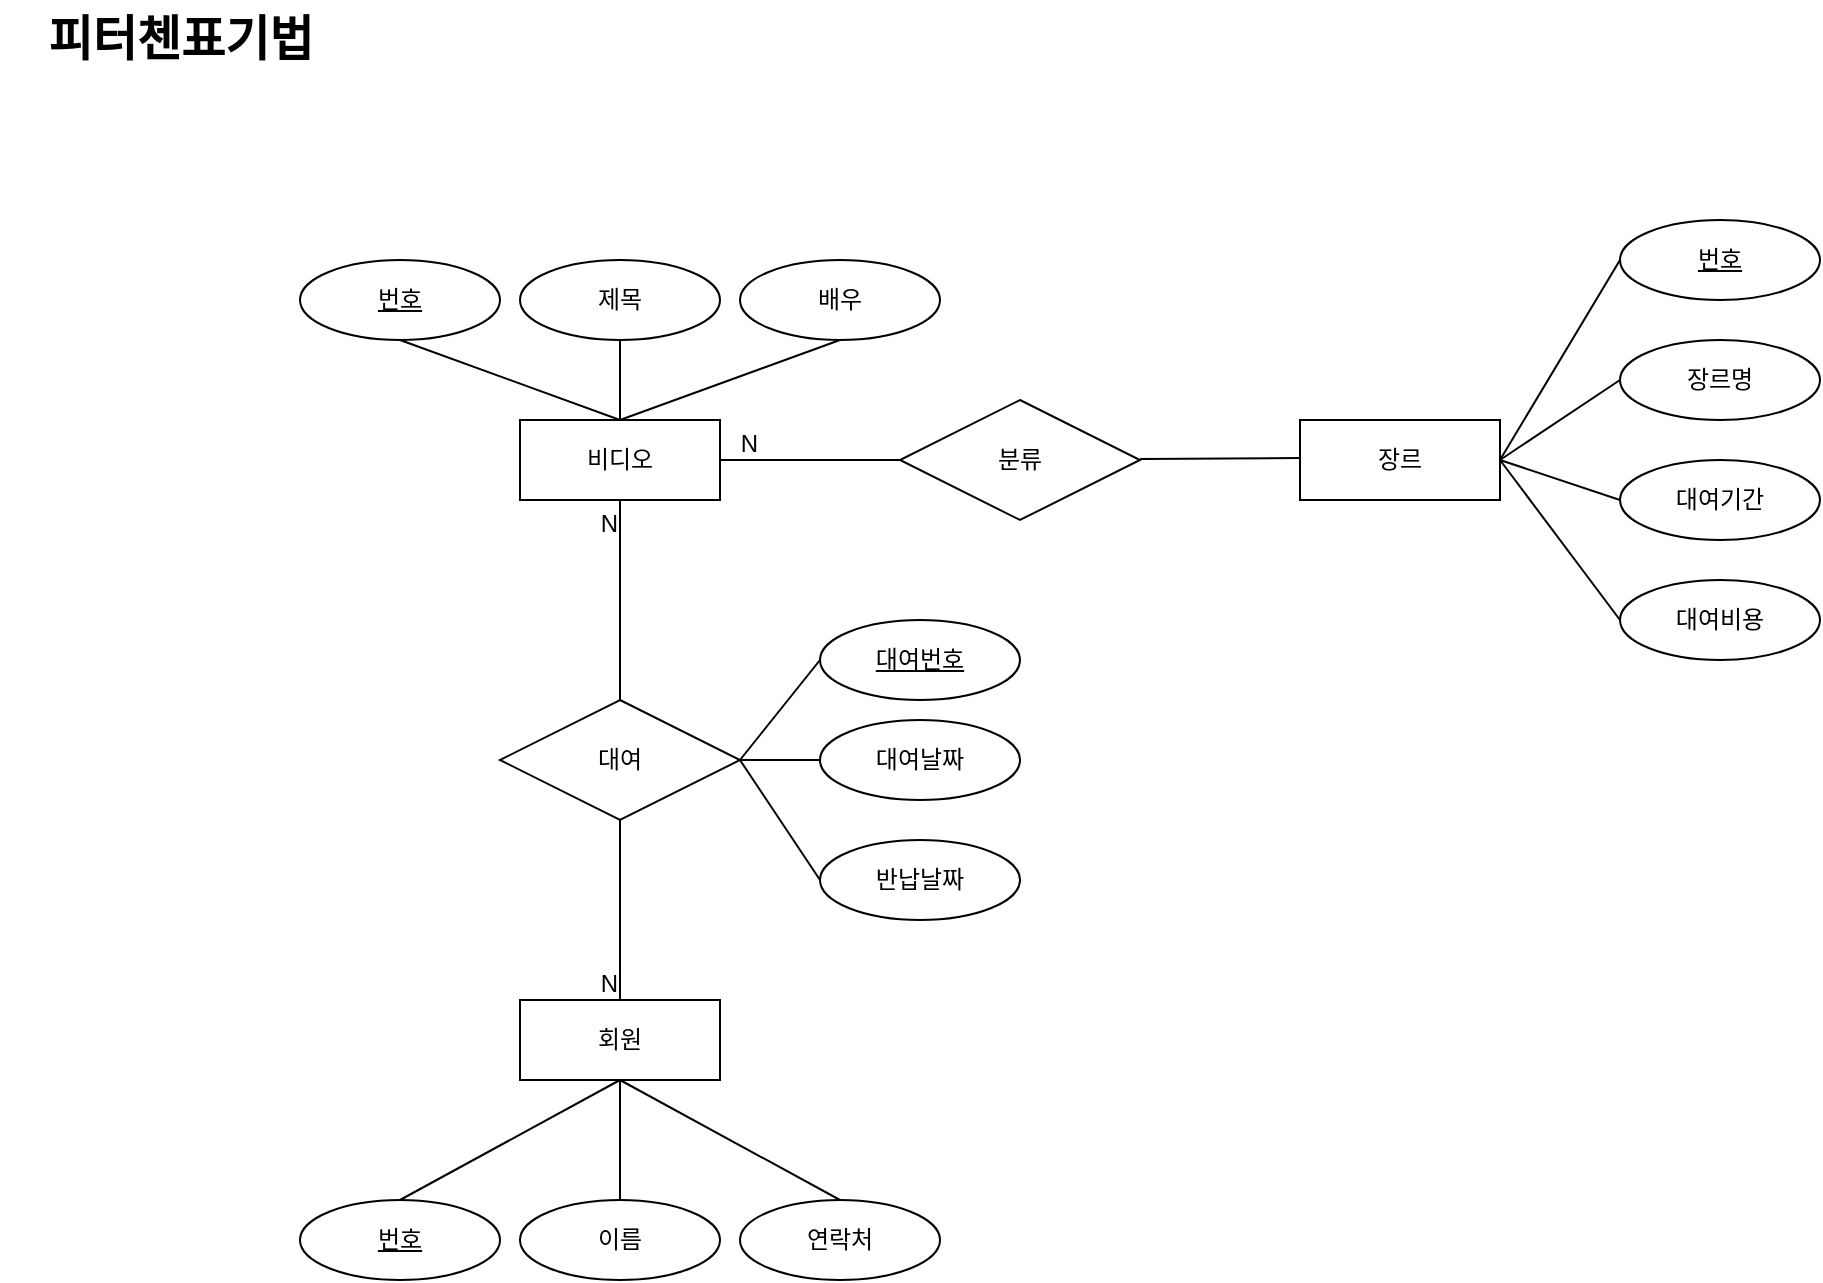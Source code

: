 <mxfile version="23.1.5" type="device">
  <diagram id="R2lEEEUBdFMjLlhIrx00" name="Page-1">
    <mxGraphModel dx="1434" dy="772" grid="1" gridSize="10" guides="1" tooltips="1" connect="1" arrows="1" fold="1" page="1" pageScale="1" pageWidth="3300" pageHeight="4681" math="0" shadow="0" extFonts="Permanent Marker^https://fonts.googleapis.com/css?family=Permanent+Marker">
      <root>
        <mxCell id="0" />
        <mxCell id="1" parent="0" />
        <mxCell id="4Tb94DBb_uJQdIr2pDnC-2" value="장르" style="whiteSpace=wrap;html=1;align=center;" vertex="1" parent="1">
          <mxGeometry x="690" y="250" width="100" height="40" as="geometry" />
        </mxCell>
        <mxCell id="4Tb94DBb_uJQdIr2pDnC-3" value="비디오" style="whiteSpace=wrap;html=1;align=center;" vertex="1" parent="1">
          <mxGeometry x="300" y="250" width="100" height="40" as="geometry" />
        </mxCell>
        <mxCell id="4Tb94DBb_uJQdIr2pDnC-4" value="회원" style="whiteSpace=wrap;html=1;align=center;" vertex="1" parent="1">
          <mxGeometry x="300" y="540" width="100" height="40" as="geometry" />
        </mxCell>
        <mxCell id="4Tb94DBb_uJQdIr2pDnC-6" value="번호" style="ellipse;whiteSpace=wrap;html=1;align=center;fontStyle=4;" vertex="1" parent="1">
          <mxGeometry x="850" y="150" width="100" height="40" as="geometry" />
        </mxCell>
        <mxCell id="4Tb94DBb_uJQdIr2pDnC-8" value="대여비용" style="ellipse;whiteSpace=wrap;html=1;align=center;" vertex="1" parent="1">
          <mxGeometry x="850" y="330" width="100" height="40" as="geometry" />
        </mxCell>
        <mxCell id="4Tb94DBb_uJQdIr2pDnC-9" value="대여기간" style="ellipse;whiteSpace=wrap;html=1;align=center;" vertex="1" parent="1">
          <mxGeometry x="850" y="270" width="100" height="40" as="geometry" />
        </mxCell>
        <mxCell id="4Tb94DBb_uJQdIr2pDnC-10" value="장르명" style="ellipse;whiteSpace=wrap;html=1;align=center;" vertex="1" parent="1">
          <mxGeometry x="850" y="210" width="100" height="40" as="geometry" />
        </mxCell>
        <mxCell id="4Tb94DBb_uJQdIr2pDnC-11" value="" style="endArrow=none;html=1;rounded=0;exitX=1;exitY=0.5;exitDx=0;exitDy=0;entryX=0;entryY=0.5;entryDx=0;entryDy=0;" edge="1" parent="1" source="4Tb94DBb_uJQdIr2pDnC-2" target="4Tb94DBb_uJQdIr2pDnC-6">
          <mxGeometry relative="1" as="geometry">
            <mxPoint x="670" y="189.5" as="sourcePoint" />
            <mxPoint x="830" y="189.5" as="targetPoint" />
          </mxGeometry>
        </mxCell>
        <mxCell id="4Tb94DBb_uJQdIr2pDnC-12" value="" style="endArrow=none;html=1;rounded=0;entryX=0;entryY=0.5;entryDx=0;entryDy=0;" edge="1" parent="1" target="4Tb94DBb_uJQdIr2pDnC-10">
          <mxGeometry relative="1" as="geometry">
            <mxPoint x="790" y="270" as="sourcePoint" />
            <mxPoint x="820" y="250" as="targetPoint" />
          </mxGeometry>
        </mxCell>
        <mxCell id="4Tb94DBb_uJQdIr2pDnC-13" value="" style="endArrow=none;html=1;rounded=0;entryX=0;entryY=0.5;entryDx=0;entryDy=0;" edge="1" parent="1" target="4Tb94DBb_uJQdIr2pDnC-9">
          <mxGeometry relative="1" as="geometry">
            <mxPoint x="790" y="270" as="sourcePoint" />
            <mxPoint x="840" y="260" as="targetPoint" />
          </mxGeometry>
        </mxCell>
        <mxCell id="4Tb94DBb_uJQdIr2pDnC-15" value="" style="endArrow=none;html=1;rounded=0;entryX=0;entryY=0.5;entryDx=0;entryDy=0;" edge="1" parent="1" target="4Tb94DBb_uJQdIr2pDnC-8">
          <mxGeometry relative="1" as="geometry">
            <mxPoint x="790" y="270" as="sourcePoint" />
            <mxPoint x="750" y="460" as="targetPoint" />
          </mxGeometry>
        </mxCell>
        <mxCell id="4Tb94DBb_uJQdIr2pDnC-16" value="번호" style="ellipse;whiteSpace=wrap;html=1;align=center;fontStyle=4;" vertex="1" parent="1">
          <mxGeometry x="190" y="170" width="100" height="40" as="geometry" />
        </mxCell>
        <mxCell id="4Tb94DBb_uJQdIr2pDnC-18" value="배우" style="ellipse;whiteSpace=wrap;html=1;align=center;" vertex="1" parent="1">
          <mxGeometry x="410" y="170" width="100" height="40" as="geometry" />
        </mxCell>
        <mxCell id="4Tb94DBb_uJQdIr2pDnC-19" value="제목" style="ellipse;whiteSpace=wrap;html=1;align=center;" vertex="1" parent="1">
          <mxGeometry x="300" y="170" width="100" height="40" as="geometry" />
        </mxCell>
        <mxCell id="4Tb94DBb_uJQdIr2pDnC-20" value="" style="endArrow=none;html=1;rounded=0;exitX=0.5;exitY=0;exitDx=0;exitDy=0;entryX=0.5;entryY=1;entryDx=0;entryDy=0;" edge="1" parent="1" source="4Tb94DBb_uJQdIr2pDnC-3" target="4Tb94DBb_uJQdIr2pDnC-19">
          <mxGeometry relative="1" as="geometry">
            <mxPoint x="480" y="450" as="sourcePoint" />
            <mxPoint x="640" y="450" as="targetPoint" />
          </mxGeometry>
        </mxCell>
        <mxCell id="4Tb94DBb_uJQdIr2pDnC-23" value="" style="endArrow=none;html=1;rounded=0;entryX=0.5;entryY=1;entryDx=0;entryDy=0;" edge="1" parent="1" target="4Tb94DBb_uJQdIr2pDnC-16">
          <mxGeometry relative="1" as="geometry">
            <mxPoint x="350" y="250" as="sourcePoint" />
            <mxPoint x="350" y="220" as="targetPoint" />
          </mxGeometry>
        </mxCell>
        <mxCell id="4Tb94DBb_uJQdIr2pDnC-24" value="" style="endArrow=none;html=1;rounded=0;entryX=0.5;entryY=1;entryDx=0;entryDy=0;" edge="1" parent="1" target="4Tb94DBb_uJQdIr2pDnC-18">
          <mxGeometry relative="1" as="geometry">
            <mxPoint x="350" y="250" as="sourcePoint" />
            <mxPoint x="240" y="220" as="targetPoint" />
          </mxGeometry>
        </mxCell>
        <mxCell id="4Tb94DBb_uJQdIr2pDnC-25" value="번호" style="ellipse;whiteSpace=wrap;html=1;align=center;fontStyle=4;" vertex="1" parent="1">
          <mxGeometry x="190" y="640" width="100" height="40" as="geometry" />
        </mxCell>
        <mxCell id="4Tb94DBb_uJQdIr2pDnC-26" value="연락처" style="ellipse;whiteSpace=wrap;html=1;align=center;" vertex="1" parent="1">
          <mxGeometry x="410" y="640" width="100" height="40" as="geometry" />
        </mxCell>
        <mxCell id="4Tb94DBb_uJQdIr2pDnC-27" value="이름" style="ellipse;whiteSpace=wrap;html=1;align=center;" vertex="1" parent="1">
          <mxGeometry x="300" y="640" width="100" height="40" as="geometry" />
        </mxCell>
        <mxCell id="4Tb94DBb_uJQdIr2pDnC-28" value="" style="endArrow=none;html=1;rounded=0;exitX=0.5;exitY=0;exitDx=0;exitDy=0;entryX=0.5;entryY=1;entryDx=0;entryDy=0;" edge="1" parent="1" source="4Tb94DBb_uJQdIr2pDnC-27">
          <mxGeometry relative="1" as="geometry">
            <mxPoint x="360" y="620" as="sourcePoint" />
            <mxPoint x="350" y="580" as="targetPoint" />
          </mxGeometry>
        </mxCell>
        <mxCell id="4Tb94DBb_uJQdIr2pDnC-29" value="" style="endArrow=none;html=1;rounded=0;entryX=0.5;entryY=0;entryDx=0;entryDy=0;exitX=0.5;exitY=1;exitDx=0;exitDy=0;" edge="1" parent="1" source="4Tb94DBb_uJQdIr2pDnC-4" target="4Tb94DBb_uJQdIr2pDnC-25">
          <mxGeometry relative="1" as="geometry">
            <mxPoint x="350" y="620" as="sourcePoint" />
            <mxPoint x="240" y="580" as="targetPoint" />
          </mxGeometry>
        </mxCell>
        <mxCell id="4Tb94DBb_uJQdIr2pDnC-30" value="" style="endArrow=none;html=1;rounded=0;entryX=0.5;entryY=0;entryDx=0;entryDy=0;exitX=0.5;exitY=1;exitDx=0;exitDy=0;" edge="1" parent="1" source="4Tb94DBb_uJQdIr2pDnC-4" target="4Tb94DBb_uJQdIr2pDnC-26">
          <mxGeometry relative="1" as="geometry">
            <mxPoint x="360" y="620" as="sourcePoint" />
            <mxPoint x="460" y="580" as="targetPoint" />
          </mxGeometry>
        </mxCell>
        <mxCell id="4Tb94DBb_uJQdIr2pDnC-31" value="피터첸표기법" style="text;strokeColor=none;fillColor=none;html=1;fontSize=24;fontStyle=1;verticalAlign=middle;align=center;" vertex="1" parent="1">
          <mxGeometry x="40" y="40" width="180" height="40" as="geometry" />
        </mxCell>
        <mxCell id="4Tb94DBb_uJQdIr2pDnC-32" value="분류" style="shape=rhombus;perimeter=rhombusPerimeter;whiteSpace=wrap;html=1;align=center;" vertex="1" parent="1">
          <mxGeometry x="490" y="240" width="120" height="60" as="geometry" />
        </mxCell>
        <mxCell id="4Tb94DBb_uJQdIr2pDnC-33" value="대여" style="shape=rhombus;perimeter=rhombusPerimeter;whiteSpace=wrap;html=1;align=center;" vertex="1" parent="1">
          <mxGeometry x="290" y="390" width="120" height="60" as="geometry" />
        </mxCell>
        <mxCell id="4Tb94DBb_uJQdIr2pDnC-34" value="" style="endArrow=none;html=1;rounded=0;exitX=0;exitY=0.5;exitDx=0;exitDy=0;entryX=1;entryY=0.5;entryDx=0;entryDy=0;" edge="1" parent="1" source="4Tb94DBb_uJQdIr2pDnC-32" target="4Tb94DBb_uJQdIr2pDnC-3">
          <mxGeometry relative="1" as="geometry">
            <mxPoint x="340" y="400" as="sourcePoint" />
            <mxPoint x="500" y="400" as="targetPoint" />
          </mxGeometry>
        </mxCell>
        <mxCell id="4Tb94DBb_uJQdIr2pDnC-35" value="N" style="resizable=0;html=1;whiteSpace=wrap;align=right;verticalAlign=bottom;" connectable="0" vertex="1" parent="4Tb94DBb_uJQdIr2pDnC-34">
          <mxGeometry x="1" relative="1" as="geometry">
            <mxPoint x="20" as="offset" />
          </mxGeometry>
        </mxCell>
        <mxCell id="4Tb94DBb_uJQdIr2pDnC-36" value="" style="endArrow=none;html=1;rounded=0;" edge="1" parent="1">
          <mxGeometry relative="1" as="geometry">
            <mxPoint x="610" y="269.5" as="sourcePoint" />
            <mxPoint x="690" y="269" as="targetPoint" />
          </mxGeometry>
        </mxCell>
        <mxCell id="4Tb94DBb_uJQdIr2pDnC-37" value="" style="endArrow=none;html=1;rounded=0;entryX=0.5;entryY=1;entryDx=0;entryDy=0;exitX=0.5;exitY=0;exitDx=0;exitDy=0;" edge="1" parent="1" source="4Tb94DBb_uJQdIr2pDnC-33" target="4Tb94DBb_uJQdIr2pDnC-3">
          <mxGeometry relative="1" as="geometry">
            <mxPoint x="340" y="400" as="sourcePoint" />
            <mxPoint x="500" y="400" as="targetPoint" />
          </mxGeometry>
        </mxCell>
        <mxCell id="4Tb94DBb_uJQdIr2pDnC-38" value="N" style="resizable=0;html=1;whiteSpace=wrap;align=right;verticalAlign=bottom;" connectable="0" vertex="1" parent="4Tb94DBb_uJQdIr2pDnC-37">
          <mxGeometry x="1" relative="1" as="geometry">
            <mxPoint y="20" as="offset" />
          </mxGeometry>
        </mxCell>
        <mxCell id="4Tb94DBb_uJQdIr2pDnC-39" value="" style="endArrow=none;html=1;rounded=0;entryX=0.5;entryY=0;entryDx=0;entryDy=0;exitX=0.5;exitY=1;exitDx=0;exitDy=0;" edge="1" parent="1" source="4Tb94DBb_uJQdIr2pDnC-33" target="4Tb94DBb_uJQdIr2pDnC-4">
          <mxGeometry relative="1" as="geometry">
            <mxPoint x="430" y="500" as="sourcePoint" />
            <mxPoint x="430" y="400" as="targetPoint" />
          </mxGeometry>
        </mxCell>
        <mxCell id="4Tb94DBb_uJQdIr2pDnC-40" value="N" style="resizable=0;html=1;whiteSpace=wrap;align=right;verticalAlign=bottom;" connectable="0" vertex="1" parent="4Tb94DBb_uJQdIr2pDnC-39">
          <mxGeometry x="1" relative="1" as="geometry" />
        </mxCell>
        <mxCell id="4Tb94DBb_uJQdIr2pDnC-41" value="대여날짜" style="ellipse;whiteSpace=wrap;html=1;align=center;" vertex="1" parent="1">
          <mxGeometry x="450" y="400" width="100" height="40" as="geometry" />
        </mxCell>
        <mxCell id="4Tb94DBb_uJQdIr2pDnC-42" value="반납날짜" style="ellipse;whiteSpace=wrap;html=1;align=center;" vertex="1" parent="1">
          <mxGeometry x="450" y="460" width="100" height="40" as="geometry" />
        </mxCell>
        <mxCell id="4Tb94DBb_uJQdIr2pDnC-43" value="" style="endArrow=none;html=1;rounded=0;entryX=0;entryY=0.5;entryDx=0;entryDy=0;exitX=1;exitY=0.5;exitDx=0;exitDy=0;" edge="1" parent="1" source="4Tb94DBb_uJQdIr2pDnC-33" target="4Tb94DBb_uJQdIr2pDnC-41">
          <mxGeometry relative="1" as="geometry">
            <mxPoint x="340" y="400" as="sourcePoint" />
            <mxPoint x="500" y="400" as="targetPoint" />
          </mxGeometry>
        </mxCell>
        <mxCell id="4Tb94DBb_uJQdIr2pDnC-44" value="" style="endArrow=none;html=1;rounded=0;entryX=0;entryY=0.5;entryDx=0;entryDy=0;" edge="1" parent="1" target="4Tb94DBb_uJQdIr2pDnC-42">
          <mxGeometry relative="1" as="geometry">
            <mxPoint x="410" y="420" as="sourcePoint" />
            <mxPoint x="480" y="400" as="targetPoint" />
          </mxGeometry>
        </mxCell>
        <mxCell id="4Tb94DBb_uJQdIr2pDnC-45" value="대여번호" style="ellipse;whiteSpace=wrap;html=1;align=center;fontStyle=4;" vertex="1" parent="1">
          <mxGeometry x="450" y="350" width="100" height="40" as="geometry" />
        </mxCell>
        <mxCell id="4Tb94DBb_uJQdIr2pDnC-46" value="" style="endArrow=none;html=1;rounded=0;entryX=0;entryY=0.5;entryDx=0;entryDy=0;" edge="1" parent="1" target="4Tb94DBb_uJQdIr2pDnC-45">
          <mxGeometry relative="1" as="geometry">
            <mxPoint x="410" y="420" as="sourcePoint" />
            <mxPoint x="500" y="400" as="targetPoint" />
          </mxGeometry>
        </mxCell>
      </root>
    </mxGraphModel>
  </diagram>
</mxfile>
